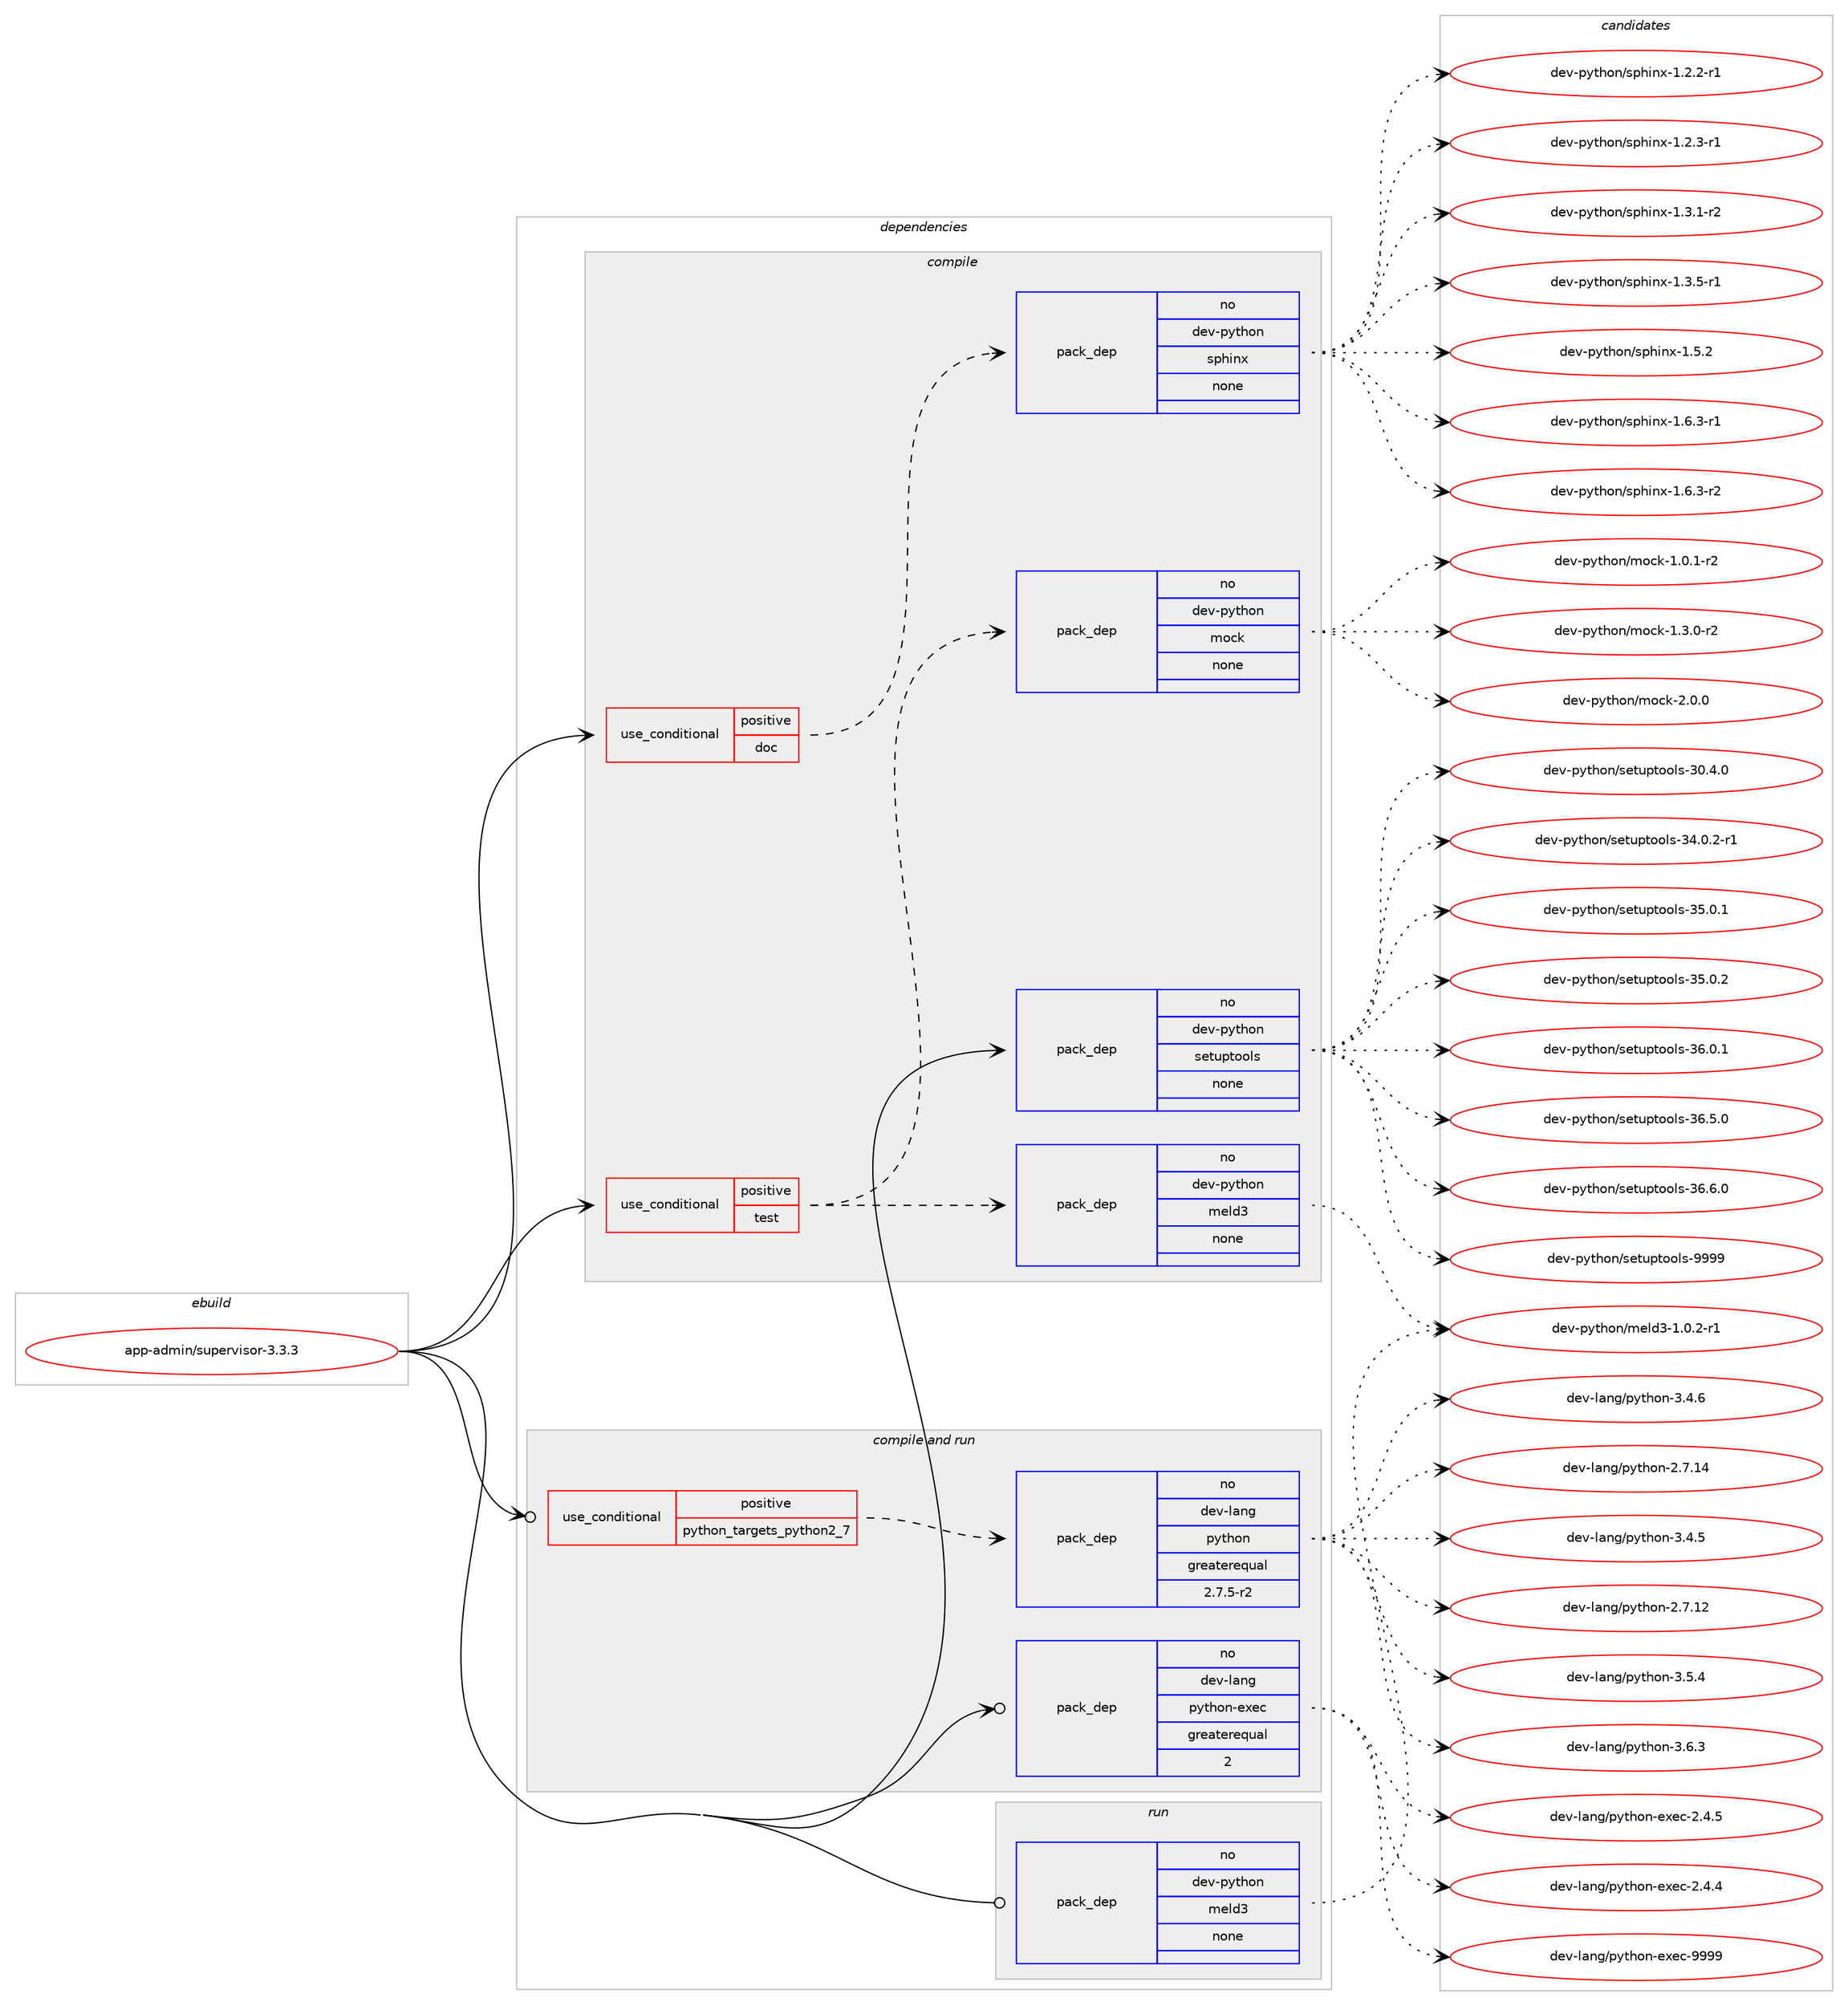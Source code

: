 digraph prolog {

# *************
# Graph options
# *************

newrank=true;
concentrate=true;
compound=true;
graph [rankdir=LR,fontname=Helvetica,fontsize=10,ranksep=1.5];#, ranksep=2.5, nodesep=0.2];
edge  [arrowhead=vee];
node  [fontname=Helvetica,fontsize=10];

# **********
# The ebuild
# **********

subgraph cluster_leftcol {
color=gray;
rank=same;
label=<<i>ebuild</i>>;
id [label="app-admin/supervisor-3.3.3", color=red, width=4, href="../app-admin/supervisor-3.3.3.svg"];
}

# ****************
# The dependencies
# ****************

subgraph cluster_midcol {
color=gray;
label=<<i>dependencies</i>>;
subgraph cluster_compile {
fillcolor="#eeeeee";
style=filled;
label=<<i>compile</i>>;
subgraph cond1929 {
dependency6938 [label=<<TABLE BORDER="0" CELLBORDER="1" CELLSPACING="0" CELLPADDING="4"><TR><TD ROWSPAN="3" CELLPADDING="10">use_conditional</TD></TR><TR><TD>positive</TD></TR><TR><TD>doc</TD></TR></TABLE>>, shape=none, color=red];
subgraph pack4899 {
dependency6939 [label=<<TABLE BORDER="0" CELLBORDER="1" CELLSPACING="0" CELLPADDING="4" WIDTH="220"><TR><TD ROWSPAN="6" CELLPADDING="30">pack_dep</TD></TR><TR><TD WIDTH="110">no</TD></TR><TR><TD>dev-python</TD></TR><TR><TD>sphinx</TD></TR><TR><TD>none</TD></TR><TR><TD></TD></TR></TABLE>>, shape=none, color=blue];
}
dependency6938:e -> dependency6939:w [weight=20,style="dashed",arrowhead="vee"];
}
id:e -> dependency6938:w [weight=20,style="solid",arrowhead="vee"];
subgraph cond1930 {
dependency6940 [label=<<TABLE BORDER="0" CELLBORDER="1" CELLSPACING="0" CELLPADDING="4"><TR><TD ROWSPAN="3" CELLPADDING="10">use_conditional</TD></TR><TR><TD>positive</TD></TR><TR><TD>test</TD></TR></TABLE>>, shape=none, color=red];
subgraph pack4900 {
dependency6941 [label=<<TABLE BORDER="0" CELLBORDER="1" CELLSPACING="0" CELLPADDING="4" WIDTH="220"><TR><TD ROWSPAN="6" CELLPADDING="30">pack_dep</TD></TR><TR><TD WIDTH="110">no</TD></TR><TR><TD>dev-python</TD></TR><TR><TD>meld3</TD></TR><TR><TD>none</TD></TR><TR><TD></TD></TR></TABLE>>, shape=none, color=blue];
}
dependency6940:e -> dependency6941:w [weight=20,style="dashed",arrowhead="vee"];
subgraph pack4901 {
dependency6942 [label=<<TABLE BORDER="0" CELLBORDER="1" CELLSPACING="0" CELLPADDING="4" WIDTH="220"><TR><TD ROWSPAN="6" CELLPADDING="30">pack_dep</TD></TR><TR><TD WIDTH="110">no</TD></TR><TR><TD>dev-python</TD></TR><TR><TD>mock</TD></TR><TR><TD>none</TD></TR><TR><TD></TD></TR></TABLE>>, shape=none, color=blue];
}
dependency6940:e -> dependency6942:w [weight=20,style="dashed",arrowhead="vee"];
}
id:e -> dependency6940:w [weight=20,style="solid",arrowhead="vee"];
subgraph pack4902 {
dependency6943 [label=<<TABLE BORDER="0" CELLBORDER="1" CELLSPACING="0" CELLPADDING="4" WIDTH="220"><TR><TD ROWSPAN="6" CELLPADDING="30">pack_dep</TD></TR><TR><TD WIDTH="110">no</TD></TR><TR><TD>dev-python</TD></TR><TR><TD>setuptools</TD></TR><TR><TD>none</TD></TR><TR><TD></TD></TR></TABLE>>, shape=none, color=blue];
}
id:e -> dependency6943:w [weight=20,style="solid",arrowhead="vee"];
}
subgraph cluster_compileandrun {
fillcolor="#eeeeee";
style=filled;
label=<<i>compile and run</i>>;
subgraph cond1931 {
dependency6944 [label=<<TABLE BORDER="0" CELLBORDER="1" CELLSPACING="0" CELLPADDING="4"><TR><TD ROWSPAN="3" CELLPADDING="10">use_conditional</TD></TR><TR><TD>positive</TD></TR><TR><TD>python_targets_python2_7</TD></TR></TABLE>>, shape=none, color=red];
subgraph pack4903 {
dependency6945 [label=<<TABLE BORDER="0" CELLBORDER="1" CELLSPACING="0" CELLPADDING="4" WIDTH="220"><TR><TD ROWSPAN="6" CELLPADDING="30">pack_dep</TD></TR><TR><TD WIDTH="110">no</TD></TR><TR><TD>dev-lang</TD></TR><TR><TD>python</TD></TR><TR><TD>greaterequal</TD></TR><TR><TD>2.7.5-r2</TD></TR></TABLE>>, shape=none, color=blue];
}
dependency6944:e -> dependency6945:w [weight=20,style="dashed",arrowhead="vee"];
}
id:e -> dependency6944:w [weight=20,style="solid",arrowhead="odotvee"];
subgraph pack4904 {
dependency6946 [label=<<TABLE BORDER="0" CELLBORDER="1" CELLSPACING="0" CELLPADDING="4" WIDTH="220"><TR><TD ROWSPAN="6" CELLPADDING="30">pack_dep</TD></TR><TR><TD WIDTH="110">no</TD></TR><TR><TD>dev-lang</TD></TR><TR><TD>python-exec</TD></TR><TR><TD>greaterequal</TD></TR><TR><TD>2</TD></TR></TABLE>>, shape=none, color=blue];
}
id:e -> dependency6946:w [weight=20,style="solid",arrowhead="odotvee"];
}
subgraph cluster_run {
fillcolor="#eeeeee";
style=filled;
label=<<i>run</i>>;
subgraph pack4905 {
dependency6947 [label=<<TABLE BORDER="0" CELLBORDER="1" CELLSPACING="0" CELLPADDING="4" WIDTH="220"><TR><TD ROWSPAN="6" CELLPADDING="30">pack_dep</TD></TR><TR><TD WIDTH="110">no</TD></TR><TR><TD>dev-python</TD></TR><TR><TD>meld3</TD></TR><TR><TD>none</TD></TR><TR><TD></TD></TR></TABLE>>, shape=none, color=blue];
}
id:e -> dependency6947:w [weight=20,style="solid",arrowhead="odot"];
}
}

# **************
# The candidates
# **************

subgraph cluster_choices {
rank=same;
color=gray;
label=<<i>candidates</i>>;

subgraph choice4899 {
color=black;
nodesep=1;
choice10010111845112121116104111110471151121041051101204549465046504511449 [label="dev-python/sphinx-1.2.2-r1", color=red, width=4,href="../dev-python/sphinx-1.2.2-r1.svg"];
choice10010111845112121116104111110471151121041051101204549465046514511449 [label="dev-python/sphinx-1.2.3-r1", color=red, width=4,href="../dev-python/sphinx-1.2.3-r1.svg"];
choice10010111845112121116104111110471151121041051101204549465146494511450 [label="dev-python/sphinx-1.3.1-r2", color=red, width=4,href="../dev-python/sphinx-1.3.1-r2.svg"];
choice10010111845112121116104111110471151121041051101204549465146534511449 [label="dev-python/sphinx-1.3.5-r1", color=red, width=4,href="../dev-python/sphinx-1.3.5-r1.svg"];
choice1001011184511212111610411111047115112104105110120454946534650 [label="dev-python/sphinx-1.5.2", color=red, width=4,href="../dev-python/sphinx-1.5.2.svg"];
choice10010111845112121116104111110471151121041051101204549465446514511449 [label="dev-python/sphinx-1.6.3-r1", color=red, width=4,href="../dev-python/sphinx-1.6.3-r1.svg"];
choice10010111845112121116104111110471151121041051101204549465446514511450 [label="dev-python/sphinx-1.6.3-r2", color=red, width=4,href="../dev-python/sphinx-1.6.3-r2.svg"];
dependency6939:e -> choice10010111845112121116104111110471151121041051101204549465046504511449:w [style=dotted,weight="100"];
dependency6939:e -> choice10010111845112121116104111110471151121041051101204549465046514511449:w [style=dotted,weight="100"];
dependency6939:e -> choice10010111845112121116104111110471151121041051101204549465146494511450:w [style=dotted,weight="100"];
dependency6939:e -> choice10010111845112121116104111110471151121041051101204549465146534511449:w [style=dotted,weight="100"];
dependency6939:e -> choice1001011184511212111610411111047115112104105110120454946534650:w [style=dotted,weight="100"];
dependency6939:e -> choice10010111845112121116104111110471151121041051101204549465446514511449:w [style=dotted,weight="100"];
dependency6939:e -> choice10010111845112121116104111110471151121041051101204549465446514511450:w [style=dotted,weight="100"];
}
subgraph choice4900 {
color=black;
nodesep=1;
choice1001011184511212111610411111047109101108100514549464846504511449 [label="dev-python/meld3-1.0.2-r1", color=red, width=4,href="../dev-python/meld3-1.0.2-r1.svg"];
dependency6941:e -> choice1001011184511212111610411111047109101108100514549464846504511449:w [style=dotted,weight="100"];
}
subgraph choice4901 {
color=black;
nodesep=1;
choice1001011184511212111610411111047109111991074549464846494511450 [label="dev-python/mock-1.0.1-r2", color=red, width=4,href="../dev-python/mock-1.0.1-r2.svg"];
choice1001011184511212111610411111047109111991074549465146484511450 [label="dev-python/mock-1.3.0-r2", color=red, width=4,href="../dev-python/mock-1.3.0-r2.svg"];
choice100101118451121211161041111104710911199107455046484648 [label="dev-python/mock-2.0.0", color=red, width=4,href="../dev-python/mock-2.0.0.svg"];
dependency6942:e -> choice1001011184511212111610411111047109111991074549464846494511450:w [style=dotted,weight="100"];
dependency6942:e -> choice1001011184511212111610411111047109111991074549465146484511450:w [style=dotted,weight="100"];
dependency6942:e -> choice100101118451121211161041111104710911199107455046484648:w [style=dotted,weight="100"];
}
subgraph choice4902 {
color=black;
nodesep=1;
choice100101118451121211161041111104711510111611711211611111110811545514846524648 [label="dev-python/setuptools-30.4.0", color=red, width=4,href="../dev-python/setuptools-30.4.0.svg"];
choice1001011184511212111610411111047115101116117112116111111108115455152464846504511449 [label="dev-python/setuptools-34.0.2-r1", color=red, width=4,href="../dev-python/setuptools-34.0.2-r1.svg"];
choice100101118451121211161041111104711510111611711211611111110811545515346484649 [label="dev-python/setuptools-35.0.1", color=red, width=4,href="../dev-python/setuptools-35.0.1.svg"];
choice100101118451121211161041111104711510111611711211611111110811545515346484650 [label="dev-python/setuptools-35.0.2", color=red, width=4,href="../dev-python/setuptools-35.0.2.svg"];
choice100101118451121211161041111104711510111611711211611111110811545515446484649 [label="dev-python/setuptools-36.0.1", color=red, width=4,href="../dev-python/setuptools-36.0.1.svg"];
choice100101118451121211161041111104711510111611711211611111110811545515446534648 [label="dev-python/setuptools-36.5.0", color=red, width=4,href="../dev-python/setuptools-36.5.0.svg"];
choice100101118451121211161041111104711510111611711211611111110811545515446544648 [label="dev-python/setuptools-36.6.0", color=red, width=4,href="../dev-python/setuptools-36.6.0.svg"];
choice10010111845112121116104111110471151011161171121161111111081154557575757 [label="dev-python/setuptools-9999", color=red, width=4,href="../dev-python/setuptools-9999.svg"];
dependency6943:e -> choice100101118451121211161041111104711510111611711211611111110811545514846524648:w [style=dotted,weight="100"];
dependency6943:e -> choice1001011184511212111610411111047115101116117112116111111108115455152464846504511449:w [style=dotted,weight="100"];
dependency6943:e -> choice100101118451121211161041111104711510111611711211611111110811545515346484649:w [style=dotted,weight="100"];
dependency6943:e -> choice100101118451121211161041111104711510111611711211611111110811545515346484650:w [style=dotted,weight="100"];
dependency6943:e -> choice100101118451121211161041111104711510111611711211611111110811545515446484649:w [style=dotted,weight="100"];
dependency6943:e -> choice100101118451121211161041111104711510111611711211611111110811545515446534648:w [style=dotted,weight="100"];
dependency6943:e -> choice100101118451121211161041111104711510111611711211611111110811545515446544648:w [style=dotted,weight="100"];
dependency6943:e -> choice10010111845112121116104111110471151011161171121161111111081154557575757:w [style=dotted,weight="100"];
}
subgraph choice4903 {
color=black;
nodesep=1;
choice10010111845108971101034711212111610411111045504655464950 [label="dev-lang/python-2.7.12", color=red, width=4,href="../dev-lang/python-2.7.12.svg"];
choice10010111845108971101034711212111610411111045504655464952 [label="dev-lang/python-2.7.14", color=red, width=4,href="../dev-lang/python-2.7.14.svg"];
choice100101118451089711010347112121116104111110455146524653 [label="dev-lang/python-3.4.5", color=red, width=4,href="../dev-lang/python-3.4.5.svg"];
choice100101118451089711010347112121116104111110455146524654 [label="dev-lang/python-3.4.6", color=red, width=4,href="../dev-lang/python-3.4.6.svg"];
choice100101118451089711010347112121116104111110455146534652 [label="dev-lang/python-3.5.4", color=red, width=4,href="../dev-lang/python-3.5.4.svg"];
choice100101118451089711010347112121116104111110455146544651 [label="dev-lang/python-3.6.3", color=red, width=4,href="../dev-lang/python-3.6.3.svg"];
dependency6945:e -> choice10010111845108971101034711212111610411111045504655464950:w [style=dotted,weight="100"];
dependency6945:e -> choice10010111845108971101034711212111610411111045504655464952:w [style=dotted,weight="100"];
dependency6945:e -> choice100101118451089711010347112121116104111110455146524653:w [style=dotted,weight="100"];
dependency6945:e -> choice100101118451089711010347112121116104111110455146524654:w [style=dotted,weight="100"];
dependency6945:e -> choice100101118451089711010347112121116104111110455146534652:w [style=dotted,weight="100"];
dependency6945:e -> choice100101118451089711010347112121116104111110455146544651:w [style=dotted,weight="100"];
}
subgraph choice4904 {
color=black;
nodesep=1;
choice1001011184510897110103471121211161041111104510112010199455046524652 [label="dev-lang/python-exec-2.4.4", color=red, width=4,href="../dev-lang/python-exec-2.4.4.svg"];
choice1001011184510897110103471121211161041111104510112010199455046524653 [label="dev-lang/python-exec-2.4.5", color=red, width=4,href="../dev-lang/python-exec-2.4.5.svg"];
choice10010111845108971101034711212111610411111045101120101994557575757 [label="dev-lang/python-exec-9999", color=red, width=4,href="../dev-lang/python-exec-9999.svg"];
dependency6946:e -> choice1001011184510897110103471121211161041111104510112010199455046524652:w [style=dotted,weight="100"];
dependency6946:e -> choice1001011184510897110103471121211161041111104510112010199455046524653:w [style=dotted,weight="100"];
dependency6946:e -> choice10010111845108971101034711212111610411111045101120101994557575757:w [style=dotted,weight="100"];
}
subgraph choice4905 {
color=black;
nodesep=1;
choice1001011184511212111610411111047109101108100514549464846504511449 [label="dev-python/meld3-1.0.2-r1", color=red, width=4,href="../dev-python/meld3-1.0.2-r1.svg"];
dependency6947:e -> choice1001011184511212111610411111047109101108100514549464846504511449:w [style=dotted,weight="100"];
}
}

}
